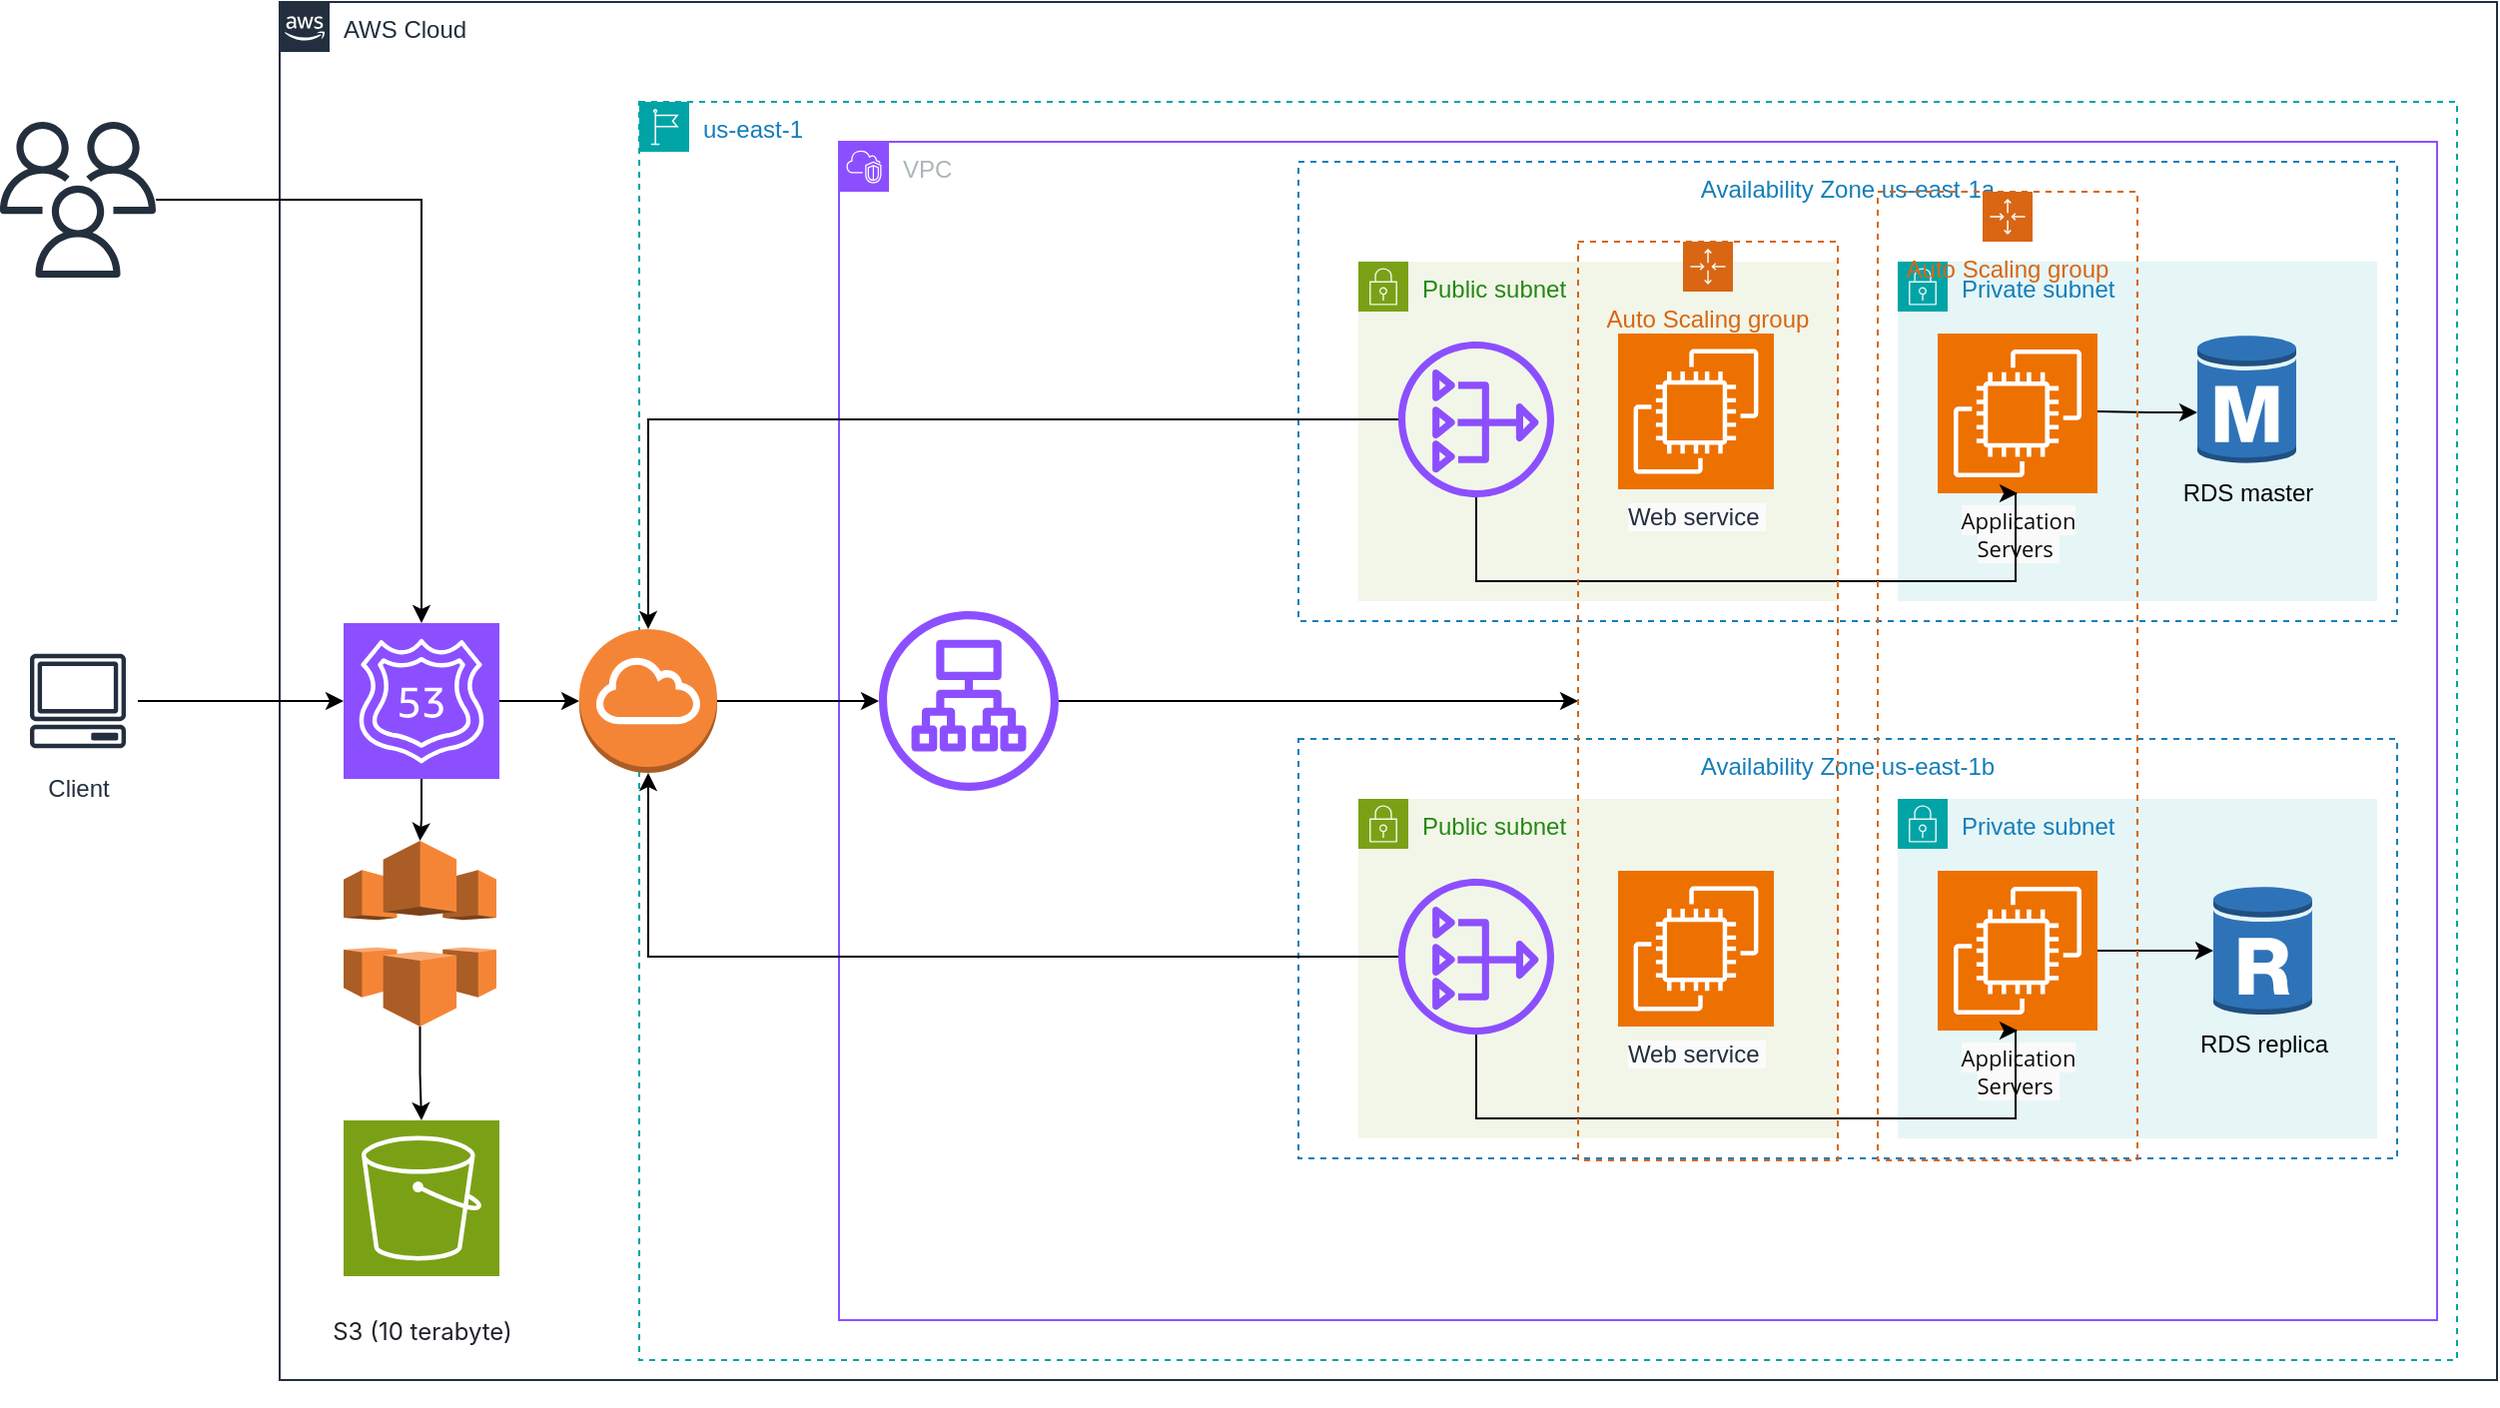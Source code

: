 <mxfile version="24.5.5" type="device">
  <diagram name="Page-1" id="Jt2soxc2ASUDz009ubVp">
    <mxGraphModel dx="839" dy="629" grid="1" gridSize="10" guides="1" tooltips="1" connect="1" arrows="1" fold="1" page="1" pageScale="1" pageWidth="850" pageHeight="1100" math="0" shadow="0">
      <root>
        <mxCell id="0" />
        <mxCell id="1" parent="0" />
        <mxCell id="j8VI0ms2kXu3fHtH9IBc-1" value="AWS Cloud" style="points=[[0,0],[0.25,0],[0.5,0],[0.75,0],[1,0],[1,0.25],[1,0.5],[1,0.75],[1,1],[0.75,1],[0.5,1],[0.25,1],[0,1],[0,0.75],[0,0.5],[0,0.25]];outlineConnect=0;gradientColor=none;html=1;whiteSpace=wrap;fontSize=12;fontStyle=0;container=1;pointerEvents=0;collapsible=0;recursiveResize=0;shape=mxgraph.aws4.group;grIcon=mxgraph.aws4.group_aws_cloud_alt;strokeColor=#232F3E;fillColor=none;verticalAlign=top;align=left;spacingLeft=30;fontColor=#232F3E;dashed=0;" vertex="1" parent="1">
          <mxGeometry x="180" y="70" width="1110" height="690" as="geometry" />
        </mxCell>
        <mxCell id="j8VI0ms2kXu3fHtH9IBc-2" value="us-east-1" style="points=[[0,0],[0.25,0],[0.5,0],[0.75,0],[1,0],[1,0.25],[1,0.5],[1,0.75],[1,1],[0.75,1],[0.5,1],[0.25,1],[0,1],[0,0.75],[0,0.5],[0,0.25]];outlineConnect=0;gradientColor=none;html=1;whiteSpace=wrap;fontSize=12;fontStyle=0;container=1;pointerEvents=0;collapsible=0;recursiveResize=0;shape=mxgraph.aws4.group;grIcon=mxgraph.aws4.group_region;strokeColor=#00A4A6;fillColor=none;verticalAlign=top;align=left;spacingLeft=30;fontColor=#147EBA;dashed=1;" vertex="1" parent="j8VI0ms2kXu3fHtH9IBc-1">
          <mxGeometry x="180" y="50" width="910" height="630" as="geometry" />
        </mxCell>
        <mxCell id="j8VI0ms2kXu3fHtH9IBc-3" value="VPC" style="points=[[0,0],[0.25,0],[0.5,0],[0.75,0],[1,0],[1,0.25],[1,0.5],[1,0.75],[1,1],[0.75,1],[0.5,1],[0.25,1],[0,1],[0,0.75],[0,0.5],[0,0.25]];outlineConnect=0;gradientColor=none;html=1;whiteSpace=wrap;fontSize=12;fontStyle=0;container=1;pointerEvents=0;collapsible=0;recursiveResize=0;shape=mxgraph.aws4.group;grIcon=mxgraph.aws4.group_vpc2;strokeColor=#8C4FFF;fillColor=none;verticalAlign=top;align=left;spacingLeft=30;fontColor=#AAB7B8;dashed=0;" vertex="1" parent="j8VI0ms2kXu3fHtH9IBc-2">
          <mxGeometry x="100" y="20" width="800" height="590" as="geometry" />
        </mxCell>
        <mxCell id="j8VI0ms2kXu3fHtH9IBc-4" style="edgeStyle=orthogonalEdgeStyle;rounded=0;orthogonalLoop=1;jettySize=auto;html=1;entryX=0;entryY=0.5;entryDx=0;entryDy=0;" edge="1" parent="j8VI0ms2kXu3fHtH9IBc-3" source="j8VI0ms2kXu3fHtH9IBc-5" target="j8VI0ms2kXu3fHtH9IBc-22">
          <mxGeometry relative="1" as="geometry" />
        </mxCell>
        <mxCell id="j8VI0ms2kXu3fHtH9IBc-5" value="" style="sketch=0;outlineConnect=0;fontColor=#232F3E;gradientColor=none;fillColor=#8C4FFF;strokeColor=none;dashed=0;verticalLabelPosition=bottom;verticalAlign=top;align=center;html=1;fontSize=12;fontStyle=0;aspect=fixed;pointerEvents=1;shape=mxgraph.aws4.application_load_balancer;" vertex="1" parent="j8VI0ms2kXu3fHtH9IBc-3">
          <mxGeometry x="20" y="235" width="90" height="90" as="geometry" />
        </mxCell>
        <mxCell id="j8VI0ms2kXu3fHtH9IBc-6" value="Availability Zone us-east-1a" style="fillColor=none;strokeColor=#147EBA;dashed=1;verticalAlign=top;fontStyle=0;fontColor=#147EBA;whiteSpace=wrap;html=1;" vertex="1" parent="j8VI0ms2kXu3fHtH9IBc-3">
          <mxGeometry x="230" y="10" width="550" height="230" as="geometry" />
        </mxCell>
        <mxCell id="j8VI0ms2kXu3fHtH9IBc-7" value="Public subnet" style="points=[[0,0],[0.25,0],[0.5,0],[0.75,0],[1,0],[1,0.25],[1,0.5],[1,0.75],[1,1],[0.75,1],[0.5,1],[0.25,1],[0,1],[0,0.75],[0,0.5],[0,0.25]];outlineConnect=0;gradientColor=none;html=1;whiteSpace=wrap;fontSize=12;fontStyle=0;container=1;pointerEvents=0;collapsible=0;recursiveResize=0;shape=mxgraph.aws4.group;grIcon=mxgraph.aws4.group_security_group;grStroke=0;strokeColor=#7AA116;fillColor=#F2F6E8;verticalAlign=top;align=left;spacingLeft=30;fontColor=#248814;dashed=0;" vertex="1" parent="j8VI0ms2kXu3fHtH9IBc-3">
          <mxGeometry x="260" y="60" width="240" height="170" as="geometry" />
        </mxCell>
        <mxCell id="j8VI0ms2kXu3fHtH9IBc-8" value="&lt;span style=&quot;color: rgb(35, 47, 62); font-family: Helvetica; font-size: 12px; font-style: normal; font-variant-ligatures: normal; font-variant-caps: normal; font-weight: 400; letter-spacing: normal; orphans: 2; text-align: center; text-indent: 0px; text-transform: none; widows: 2; word-spacing: 0px; -webkit-text-stroke-width: 0px; white-space: nowrap; background-color: rgb(251, 251, 251); text-decoration-thickness: initial; text-decoration-style: initial; text-decoration-color: initial; display: inline !important; float: none;&quot;&gt;Web service&amp;nbsp;&lt;/span&gt;&lt;br&gt;&lt;div&gt;&lt;br&gt;&lt;/div&gt;" style="sketch=0;points=[[0,0,0],[0.25,0,0],[0.5,0,0],[0.75,0,0],[1,0,0],[0,1,0],[0.25,1,0],[0.5,1,0],[0.75,1,0],[1,1,0],[0,0.25,0],[0,0.5,0],[0,0.75,0],[1,0.25,0],[1,0.5,0],[1,0.75,0]];outlineConnect=0;fontColor=#232F3E;fillColor=#ED7100;strokeColor=#ffffff;dashed=0;verticalLabelPosition=bottom;verticalAlign=top;align=center;html=1;fontSize=12;fontStyle=0;aspect=fixed;shape=mxgraph.aws4.resourceIcon;resIcon=mxgraph.aws4.ec2;" vertex="1" parent="j8VI0ms2kXu3fHtH9IBc-3">
          <mxGeometry x="390" y="96" width="78" height="78" as="geometry" />
        </mxCell>
        <mxCell id="j8VI0ms2kXu3fHtH9IBc-9" value="" style="sketch=0;outlineConnect=0;fontColor=#232F3E;gradientColor=none;fillColor=#8C4FFF;strokeColor=none;dashed=0;verticalLabelPosition=bottom;verticalAlign=top;align=center;html=1;fontSize=12;fontStyle=0;aspect=fixed;pointerEvents=1;shape=mxgraph.aws4.nat_gateway;" vertex="1" parent="j8VI0ms2kXu3fHtH9IBc-3">
          <mxGeometry x="280" y="100" width="78" height="78" as="geometry" />
        </mxCell>
        <mxCell id="j8VI0ms2kXu3fHtH9IBc-10" value="Private subnet" style="points=[[0,0],[0.25,0],[0.5,0],[0.75,0],[1,0],[1,0.25],[1,0.5],[1,0.75],[1,1],[0.75,1],[0.5,1],[0.25,1],[0,1],[0,0.75],[0,0.5],[0,0.25]];outlineConnect=0;gradientColor=none;html=1;whiteSpace=wrap;fontSize=12;fontStyle=0;container=1;pointerEvents=0;collapsible=0;recursiveResize=0;shape=mxgraph.aws4.group;grIcon=mxgraph.aws4.group_security_group;grStroke=0;strokeColor=#00A4A6;fillColor=#E6F6F7;verticalAlign=top;align=left;spacingLeft=30;fontColor=#147EBA;dashed=0;" vertex="1" parent="j8VI0ms2kXu3fHtH9IBc-3">
          <mxGeometry x="530" y="60" width="240" height="170" as="geometry" />
        </mxCell>
        <mxCell id="j8VI0ms2kXu3fHtH9IBc-11" value="&lt;span style=&quot;color: rgb(35, 47, 62); font-family: Helvetica; font-size: 12px; font-style: normal; font-variant-ligatures: normal; font-variant-caps: normal; font-weight: 400; letter-spacing: normal; orphans: 2; text-align: center; text-indent: 0px; text-transform: none; widows: 2; word-spacing: 0px; -webkit-text-stroke-width: 0px; white-space: nowrap; background-color: rgb(251, 251, 251); text-decoration-thickness: initial; text-decoration-style: initial; text-decoration-color: initial; display: inline !important; float: none;&quot;&gt;&lt;span style=&quot;color: rgb(11, 11, 11); font-family: &amp;quot;Open Sans&amp;quot;, sans-serif; text-align: left; text-wrap: wrap; background-color: rgb(250, 250, 250); font-size: 11px;&quot;&gt;Application Servers&lt;/span&gt;&amp;nbsp;&lt;/span&gt;&lt;br&gt;&lt;div&gt;&lt;br&gt;&lt;/div&gt;" style="sketch=0;points=[[0,0,0],[0.25,0,0],[0.5,0,0],[0.75,0,0],[1,0,0],[0,1,0],[0.25,1,0],[0.5,1,0],[0.75,1,0],[1,1,0],[0,0.25,0],[0,0.5,0],[0,0.75,0],[1,0.25,0],[1,0.5,0],[1,0.75,0]];outlineConnect=0;fontColor=#232F3E;fillColor=#ED7100;strokeColor=#ffffff;dashed=0;verticalLabelPosition=bottom;verticalAlign=top;align=center;html=1;fontSize=12;fontStyle=0;aspect=fixed;shape=mxgraph.aws4.resourceIcon;resIcon=mxgraph.aws4.ec2;" vertex="1" parent="j8VI0ms2kXu3fHtH9IBc-3">
          <mxGeometry x="550" y="96" width="80" height="80" as="geometry" />
        </mxCell>
        <mxCell id="j8VI0ms2kXu3fHtH9IBc-12" style="edgeStyle=orthogonalEdgeStyle;rounded=0;orthogonalLoop=1;jettySize=auto;html=1;entryX=0.5;entryY=1;entryDx=0;entryDy=0;entryPerimeter=0;" edge="1" parent="j8VI0ms2kXu3fHtH9IBc-3" source="j8VI0ms2kXu3fHtH9IBc-9" target="j8VI0ms2kXu3fHtH9IBc-11">
          <mxGeometry relative="1" as="geometry">
            <Array as="points">
              <mxPoint x="319" y="220" />
              <mxPoint x="589" y="220" />
            </Array>
          </mxGeometry>
        </mxCell>
        <mxCell id="j8VI0ms2kXu3fHtH9IBc-13" style="edgeStyle=orthogonalEdgeStyle;rounded=0;orthogonalLoop=1;jettySize=auto;html=1;entryX=0;entryY=0.5;entryDx=0;entryDy=0;entryPerimeter=0;" edge="1" parent="j8VI0ms2kXu3fHtH9IBc-3">
          <mxGeometry relative="1" as="geometry">
            <mxPoint x="630" y="135" as="sourcePoint" />
            <mxPoint x="680" y="135.5" as="targetPoint" />
          </mxGeometry>
        </mxCell>
        <mxCell id="j8VI0ms2kXu3fHtH9IBc-14" value="Availability Zone us-east-1b" style="fillColor=none;strokeColor=#147EBA;dashed=1;verticalAlign=top;fontStyle=0;fontColor=#147EBA;whiteSpace=wrap;html=1;" vertex="1" parent="j8VI0ms2kXu3fHtH9IBc-3">
          <mxGeometry x="230" y="299" width="550" height="210" as="geometry" />
        </mxCell>
        <mxCell id="j8VI0ms2kXu3fHtH9IBc-15" value="Public subnet" style="points=[[0,0],[0.25,0],[0.5,0],[0.75,0],[1,0],[1,0.25],[1,0.5],[1,0.75],[1,1],[0.75,1],[0.5,1],[0.25,1],[0,1],[0,0.75],[0,0.5],[0,0.25]];outlineConnect=0;gradientColor=none;html=1;whiteSpace=wrap;fontSize=12;fontStyle=0;container=1;pointerEvents=0;collapsible=0;recursiveResize=0;shape=mxgraph.aws4.group;grIcon=mxgraph.aws4.group_security_group;grStroke=0;strokeColor=#7AA116;fillColor=#F2F6E8;verticalAlign=top;align=left;spacingLeft=30;fontColor=#248814;dashed=0;" vertex="1" parent="j8VI0ms2kXu3fHtH9IBc-3">
          <mxGeometry x="260" y="329" width="240" height="170" as="geometry" />
        </mxCell>
        <mxCell id="j8VI0ms2kXu3fHtH9IBc-16" value="&lt;span style=&quot;color: rgb(35, 47, 62); font-family: Helvetica; font-size: 12px; font-style: normal; font-variant-ligatures: normal; font-variant-caps: normal; font-weight: 400; letter-spacing: normal; orphans: 2; text-align: center; text-indent: 0px; text-transform: none; widows: 2; word-spacing: 0px; -webkit-text-stroke-width: 0px; white-space: nowrap; background-color: rgb(251, 251, 251); text-decoration-thickness: initial; text-decoration-style: initial; text-decoration-color: initial; display: inline !important; float: none;&quot;&gt;Web service&amp;nbsp;&lt;/span&gt;&lt;br&gt;&lt;div&gt;&lt;br&gt;&lt;/div&gt;" style="sketch=0;points=[[0,0,0],[0.25,0,0],[0.5,0,0],[0.75,0,0],[1,0,0],[0,1,0],[0.25,1,0],[0.5,1,0],[0.75,1,0],[1,1,0],[0,0.25,0],[0,0.5,0],[0,0.75,0],[1,0.25,0],[1,0.5,0],[1,0.75,0]];outlineConnect=0;fontColor=#232F3E;fillColor=#ED7100;strokeColor=#ffffff;dashed=0;verticalLabelPosition=bottom;verticalAlign=top;align=center;html=1;fontSize=12;fontStyle=0;aspect=fixed;shape=mxgraph.aws4.resourceIcon;resIcon=mxgraph.aws4.ec2;" vertex="1" parent="j8VI0ms2kXu3fHtH9IBc-3">
          <mxGeometry x="390" y="365" width="78" height="78" as="geometry" />
        </mxCell>
        <mxCell id="j8VI0ms2kXu3fHtH9IBc-17" value="" style="sketch=0;outlineConnect=0;fontColor=#232F3E;gradientColor=none;fillColor=#8C4FFF;strokeColor=none;dashed=0;verticalLabelPosition=bottom;verticalAlign=top;align=center;html=1;fontSize=12;fontStyle=0;aspect=fixed;pointerEvents=1;shape=mxgraph.aws4.nat_gateway;" vertex="1" parent="j8VI0ms2kXu3fHtH9IBc-3">
          <mxGeometry x="280" y="369" width="78" height="78" as="geometry" />
        </mxCell>
        <mxCell id="j8VI0ms2kXu3fHtH9IBc-18" value="Private subnet" style="points=[[0,0],[0.25,0],[0.5,0],[0.75,0],[1,0],[1,0.25],[1,0.5],[1,0.75],[1,1],[0.75,1],[0.5,1],[0.25,1],[0,1],[0,0.75],[0,0.5],[0,0.25]];outlineConnect=0;gradientColor=none;html=1;whiteSpace=wrap;fontSize=12;fontStyle=0;container=1;pointerEvents=0;collapsible=0;recursiveResize=0;shape=mxgraph.aws4.group;grIcon=mxgraph.aws4.group_security_group;grStroke=0;strokeColor=#00A4A6;fillColor=#E6F6F7;verticalAlign=top;align=left;spacingLeft=30;fontColor=#147EBA;dashed=0;" vertex="1" parent="j8VI0ms2kXu3fHtH9IBc-3">
          <mxGeometry x="530" y="329" width="240" height="170" as="geometry" />
        </mxCell>
        <mxCell id="j8VI0ms2kXu3fHtH9IBc-19" style="edgeStyle=orthogonalEdgeStyle;rounded=0;orthogonalLoop=1;jettySize=auto;html=1;" edge="1" parent="j8VI0ms2kXu3fHtH9IBc-3" source="j8VI0ms2kXu3fHtH9IBc-20" target="j8VI0ms2kXu3fHtH9IBc-24">
          <mxGeometry relative="1" as="geometry" />
        </mxCell>
        <mxCell id="j8VI0ms2kXu3fHtH9IBc-20" value="&lt;span style=&quot;color: rgb(35, 47, 62); font-family: Helvetica; font-size: 12px; font-style: normal; font-variant-ligatures: normal; font-variant-caps: normal; font-weight: 400; letter-spacing: normal; orphans: 2; text-align: center; text-indent: 0px; text-transform: none; widows: 2; word-spacing: 0px; -webkit-text-stroke-width: 0px; white-space: nowrap; background-color: rgb(251, 251, 251); text-decoration-thickness: initial; text-decoration-style: initial; text-decoration-color: initial; display: inline !important; float: none;&quot;&gt;&lt;span style=&quot;color: rgb(11, 11, 11); font-family: &amp;quot;Open Sans&amp;quot;, sans-serif; font-size: 11px; text-align: left; text-wrap: wrap; background-color: rgb(250, 250, 250);&quot;&gt;Application Servers&lt;/span&gt;&amp;nbsp;&lt;/span&gt;&lt;br&gt;&lt;div&gt;&lt;br&gt;&lt;/div&gt;" style="sketch=0;points=[[0,0,0],[0.25,0,0],[0.5,0,0],[0.75,0,0],[1,0,0],[0,1,0],[0.25,1,0],[0.5,1,0],[0.75,1,0],[1,1,0],[0,0.25,0],[0,0.5,0],[0,0.75,0],[1,0.25,0],[1,0.5,0],[1,0.75,0]];outlineConnect=0;fontColor=#232F3E;fillColor=#ED7100;strokeColor=#ffffff;dashed=0;verticalLabelPosition=bottom;verticalAlign=top;align=center;html=1;fontSize=12;fontStyle=0;aspect=fixed;shape=mxgraph.aws4.resourceIcon;resIcon=mxgraph.aws4.ec2;" vertex="1" parent="j8VI0ms2kXu3fHtH9IBc-3">
          <mxGeometry x="550" y="365" width="80" height="80" as="geometry" />
        </mxCell>
        <mxCell id="j8VI0ms2kXu3fHtH9IBc-21" style="edgeStyle=orthogonalEdgeStyle;rounded=0;orthogonalLoop=1;jettySize=auto;html=1;entryX=0.5;entryY=1;entryDx=0;entryDy=0;entryPerimeter=0;" edge="1" parent="j8VI0ms2kXu3fHtH9IBc-3" source="j8VI0ms2kXu3fHtH9IBc-17" target="j8VI0ms2kXu3fHtH9IBc-20">
          <mxGeometry relative="1" as="geometry">
            <Array as="points">
              <mxPoint x="319" y="489" />
              <mxPoint x="589" y="489" />
            </Array>
          </mxGeometry>
        </mxCell>
        <mxCell id="j8VI0ms2kXu3fHtH9IBc-22" value="Auto Scaling group" style="points=[[0,0],[0.25,0],[0.5,0],[0.75,0],[1,0],[1,0.25],[1,0.5],[1,0.75],[1,1],[0.75,1],[0.5,1],[0.25,1],[0,1],[0,0.75],[0,0.5],[0,0.25]];outlineConnect=0;gradientColor=none;html=1;whiteSpace=wrap;fontSize=12;fontStyle=0;container=1;pointerEvents=0;collapsible=0;recursiveResize=0;shape=mxgraph.aws4.groupCenter;grIcon=mxgraph.aws4.group_auto_scaling_group;grStroke=1;strokeColor=#D86613;fillColor=none;verticalAlign=top;align=center;fontColor=#D86613;dashed=1;spacingTop=25;" vertex="1" parent="j8VI0ms2kXu3fHtH9IBc-3">
          <mxGeometry x="370" y="50" width="130" height="460" as="geometry" />
        </mxCell>
        <mxCell id="j8VI0ms2kXu3fHtH9IBc-23" value="Auto Scaling group" style="points=[[0,0],[0.25,0],[0.5,0],[0.75,0],[1,0],[1,0.25],[1,0.5],[1,0.75],[1,1],[0.75,1],[0.5,1],[0.25,1],[0,1],[0,0.75],[0,0.5],[0,0.25]];outlineConnect=0;gradientColor=none;html=1;whiteSpace=wrap;fontSize=12;fontStyle=0;container=1;pointerEvents=0;collapsible=0;recursiveResize=0;shape=mxgraph.aws4.groupCenter;grIcon=mxgraph.aws4.group_auto_scaling_group;grStroke=1;strokeColor=#D86613;fillColor=none;verticalAlign=top;align=center;fontColor=#D86613;dashed=1;spacingTop=25;" vertex="1" parent="j8VI0ms2kXu3fHtH9IBc-3">
          <mxGeometry x="520" y="25" width="130" height="485" as="geometry" />
        </mxCell>
        <mxCell id="j8VI0ms2kXu3fHtH9IBc-24" value="RDS replica" style="outlineConnect=0;dashed=0;verticalLabelPosition=bottom;verticalAlign=top;align=center;html=1;shape=mxgraph.aws3.rds_db_instance_read_replica;fillColor=#2E73B8;gradientColor=none;" vertex="1" parent="j8VI0ms2kXu3fHtH9IBc-3">
          <mxGeometry x="688" y="372" width="49.5" height="66" as="geometry" />
        </mxCell>
        <mxCell id="j8VI0ms2kXu3fHtH9IBc-25" value="RDS master" style="outlineConnect=0;dashed=0;verticalLabelPosition=bottom;verticalAlign=top;align=center;html=1;shape=mxgraph.aws3.rds_db_instance;fillColor=#2E73B8;gradientColor=none;" vertex="1" parent="j8VI0ms2kXu3fHtH9IBc-3">
          <mxGeometry x="680" y="96" width="49.5" height="66" as="geometry" />
        </mxCell>
        <mxCell id="j8VI0ms2kXu3fHtH9IBc-26" style="edgeStyle=orthogonalEdgeStyle;rounded=0;orthogonalLoop=1;jettySize=auto;html=1;" edge="1" parent="j8VI0ms2kXu3fHtH9IBc-2" source="j8VI0ms2kXu3fHtH9IBc-27" target="j8VI0ms2kXu3fHtH9IBc-5">
          <mxGeometry relative="1" as="geometry" />
        </mxCell>
        <mxCell id="j8VI0ms2kXu3fHtH9IBc-27" value="" style="outlineConnect=0;dashed=0;verticalLabelPosition=bottom;verticalAlign=top;align=center;html=1;shape=mxgraph.aws3.internet_gateway;fillColor=#F58536;gradientColor=none;" vertex="1" parent="j8VI0ms2kXu3fHtH9IBc-2">
          <mxGeometry x="-30" y="264" width="69" height="72" as="geometry" />
        </mxCell>
        <mxCell id="j8VI0ms2kXu3fHtH9IBc-28" style="edgeStyle=orthogonalEdgeStyle;rounded=0;orthogonalLoop=1;jettySize=auto;html=1;" edge="1" parent="j8VI0ms2kXu3fHtH9IBc-2" source="j8VI0ms2kXu3fHtH9IBc-9" target="j8VI0ms2kXu3fHtH9IBc-27">
          <mxGeometry relative="1" as="geometry" />
        </mxCell>
        <mxCell id="j8VI0ms2kXu3fHtH9IBc-29" style="edgeStyle=orthogonalEdgeStyle;rounded=0;orthogonalLoop=1;jettySize=auto;html=1;" edge="1" parent="j8VI0ms2kXu3fHtH9IBc-2" source="j8VI0ms2kXu3fHtH9IBc-17" target="j8VI0ms2kXu3fHtH9IBc-27">
          <mxGeometry relative="1" as="geometry" />
        </mxCell>
        <mxCell id="j8VI0ms2kXu3fHtH9IBc-30" value="" style="sketch=0;points=[[0,0,0],[0.25,0,0],[0.5,0,0],[0.75,0,0],[1,0,0],[0,1,0],[0.25,1,0],[0.5,1,0],[0.75,1,0],[1,1,0],[0,0.25,0],[0,0.5,0],[0,0.75,0],[1,0.25,0],[1,0.5,0],[1,0.75,0]];outlineConnect=0;fontColor=#232F3E;fillColor=#8C4FFF;strokeColor=#ffffff;dashed=0;verticalLabelPosition=bottom;verticalAlign=top;align=center;html=1;fontSize=12;fontStyle=0;aspect=fixed;shape=mxgraph.aws4.resourceIcon;resIcon=mxgraph.aws4.route_53;" vertex="1" parent="j8VI0ms2kXu3fHtH9IBc-1">
          <mxGeometry x="32" y="311" width="78" height="78" as="geometry" />
        </mxCell>
        <mxCell id="j8VI0ms2kXu3fHtH9IBc-31" value="" style="outlineConnect=0;dashed=0;verticalLabelPosition=bottom;verticalAlign=top;align=center;html=1;shape=mxgraph.aws3.cloudfront;fillColor=#F58536;gradientColor=none;" vertex="1" parent="j8VI0ms2kXu3fHtH9IBc-1">
          <mxGeometry x="32" y="420" width="76.5" height="93" as="geometry" />
        </mxCell>
        <mxCell id="j8VI0ms2kXu3fHtH9IBc-32" value="&#xa;&lt;span style=&quot;color: rgb(31, 35, 40); font-family: -apple-system, BlinkMacSystemFont, &amp;quot;Segoe UI&amp;quot;, &amp;quot;Noto Sans&amp;quot;, Helvetica, Arial, sans-serif, &amp;quot;Apple Color Emoji&amp;quot;, &amp;quot;Segoe UI Emoji&amp;quot;; font-size: 12px; font-style: normal; font-variant-ligatures: normal; font-variant-caps: normal; font-weight: 400; letter-spacing: normal; orphans: 2; text-align: start; text-indent: 0px; text-transform: none; widows: 2; word-spacing: 0px; -webkit-text-stroke-width: 0px; white-space: nowrap; background-color: rgb(255, 255, 255); text-decoration-thickness: initial; text-decoration-style: initial; text-decoration-color: initial; display: inline !important; float: none;&quot;&gt;S3 (10 terabyte)&lt;/span&gt;&#xa;&#xa;" style="sketch=0;points=[[0,0,0],[0.25,0,0],[0.5,0,0],[0.75,0,0],[1,0,0],[0,1,0],[0.25,1,0],[0.5,1,0],[0.75,1,0],[1,1,0],[0,0.25,0],[0,0.5,0],[0,0.75,0],[1,0.25,0],[1,0.5,0],[1,0.75,0]];outlineConnect=0;fontColor=#232F3E;fillColor=#7AA116;strokeColor=#ffffff;dashed=0;verticalLabelPosition=bottom;verticalAlign=top;align=center;html=1;fontSize=12;fontStyle=0;aspect=fixed;shape=mxgraph.aws4.resourceIcon;resIcon=mxgraph.aws4.s3;" vertex="1" parent="j8VI0ms2kXu3fHtH9IBc-1">
          <mxGeometry x="32" y="560" width="78" height="78" as="geometry" />
        </mxCell>
        <mxCell id="j8VI0ms2kXu3fHtH9IBc-33" style="edgeStyle=orthogonalEdgeStyle;rounded=0;orthogonalLoop=1;jettySize=auto;html=1;entryX=0.5;entryY=0;entryDx=0;entryDy=0;entryPerimeter=0;" edge="1" parent="j8VI0ms2kXu3fHtH9IBc-1" source="j8VI0ms2kXu3fHtH9IBc-30" target="j8VI0ms2kXu3fHtH9IBc-31">
          <mxGeometry relative="1" as="geometry" />
        </mxCell>
        <mxCell id="j8VI0ms2kXu3fHtH9IBc-34" style="edgeStyle=orthogonalEdgeStyle;rounded=0;orthogonalLoop=1;jettySize=auto;html=1;entryX=0.5;entryY=0;entryDx=0;entryDy=0;entryPerimeter=0;" edge="1" parent="j8VI0ms2kXu3fHtH9IBc-1" source="j8VI0ms2kXu3fHtH9IBc-31" target="j8VI0ms2kXu3fHtH9IBc-32">
          <mxGeometry relative="1" as="geometry" />
        </mxCell>
        <mxCell id="j8VI0ms2kXu3fHtH9IBc-35" style="edgeStyle=orthogonalEdgeStyle;rounded=0;orthogonalLoop=1;jettySize=auto;html=1;entryX=0;entryY=0.5;entryDx=0;entryDy=0;entryPerimeter=0;" edge="1" parent="j8VI0ms2kXu3fHtH9IBc-1" source="j8VI0ms2kXu3fHtH9IBc-30" target="j8VI0ms2kXu3fHtH9IBc-27">
          <mxGeometry relative="1" as="geometry" />
        </mxCell>
        <mxCell id="j8VI0ms2kXu3fHtH9IBc-36" style="edgeStyle=orthogonalEdgeStyle;rounded=0;orthogonalLoop=1;jettySize=auto;html=1;" edge="1" parent="1" source="j8VI0ms2kXu3fHtH9IBc-37" target="j8VI0ms2kXu3fHtH9IBc-30">
          <mxGeometry relative="1" as="geometry" />
        </mxCell>
        <mxCell id="j8VI0ms2kXu3fHtH9IBc-37" value="" style="sketch=0;outlineConnect=0;fontColor=#232F3E;gradientColor=none;fillColor=#232F3D;strokeColor=none;dashed=0;verticalLabelPosition=bottom;verticalAlign=top;align=center;html=1;fontSize=12;fontStyle=0;aspect=fixed;pointerEvents=1;shape=mxgraph.aws4.users;" vertex="1" parent="1">
          <mxGeometry x="40" y="130" width="78" height="78" as="geometry" />
        </mxCell>
        <mxCell id="j8VI0ms2kXu3fHtH9IBc-38" value="Client" style="sketch=0;outlineConnect=0;fontColor=#232F3E;gradientColor=none;strokeColor=#232F3E;fillColor=#ffffff;dashed=0;verticalLabelPosition=bottom;verticalAlign=top;align=center;html=1;fontSize=12;fontStyle=0;aspect=fixed;shape=mxgraph.aws4.resourceIcon;resIcon=mxgraph.aws4.client;" vertex="1" parent="1">
          <mxGeometry x="49" y="390" width="60" height="60" as="geometry" />
        </mxCell>
        <mxCell id="j8VI0ms2kXu3fHtH9IBc-39" style="edgeStyle=orthogonalEdgeStyle;rounded=0;orthogonalLoop=1;jettySize=auto;html=1;entryX=0;entryY=0.5;entryDx=0;entryDy=0;entryPerimeter=0;" edge="1" parent="1" source="j8VI0ms2kXu3fHtH9IBc-38" target="j8VI0ms2kXu3fHtH9IBc-30">
          <mxGeometry relative="1" as="geometry" />
        </mxCell>
      </root>
    </mxGraphModel>
  </diagram>
</mxfile>
